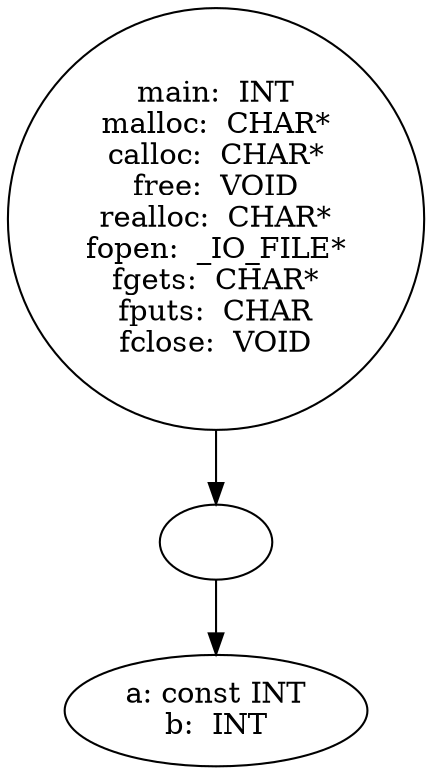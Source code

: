 digraph AST {
  "135951639331984" [label="main:  INT
malloc:  CHAR*
calloc:  CHAR*
free:  VOID
realloc:  CHAR*
fopen:  _IO_FILE*
fgets:  CHAR*
fputs:  CHAR
fclose:  VOID"];
  "135951639331984" -> "135951639331936";
  "135951639331936" [label=""];
  "135951639331936" -> "135951639335392";
  "135951639335392" [label="a: const INT
b:  INT"];
}
